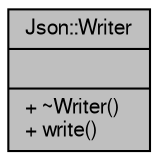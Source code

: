 digraph "Json::Writer"
{
  edge [fontname="FreeSans",fontsize="10",labelfontname="FreeSans",labelfontsize="10"];
  node [fontname="FreeSans",fontsize="10",shape=record];
  Node1 [label="{Json::Writer\n||+ ~Writer()\l+ write()\l}",height=0.2,width=0.4,color="black", fillcolor="grey75", style="filled" fontcolor="black"];
}
